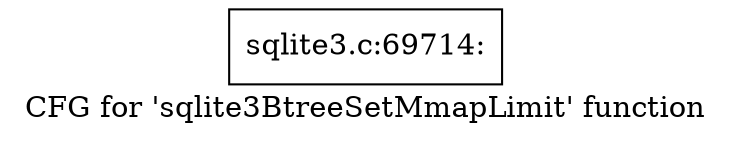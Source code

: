 digraph "CFG for 'sqlite3BtreeSetMmapLimit' function" {
	label="CFG for 'sqlite3BtreeSetMmapLimit' function";

	Node0x55c0fa214440 [shape=record,label="{sqlite3.c:69714:}"];
}
